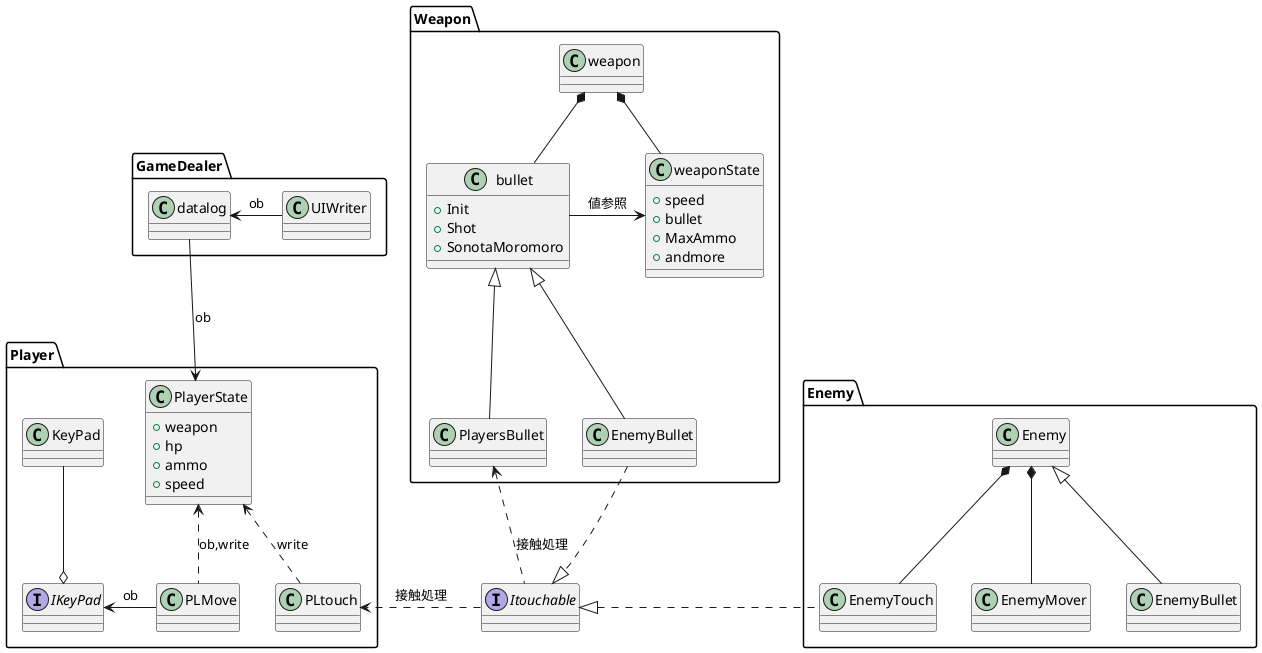 @startuml クラス図


package Player{
class PlayerState{
+weapon
+hp
+ammo
+speed
}

class PLMove
class PLtouch

interface IKeyPad
class KeyPad

KeyPad --o IKeyPad
IKeyPad <- PLMove : ob
PlayerState <.. PLMove : ob,write
PlayerState <.. PLtouch : write
}

interface Itouchable
Itouchable .> PLtouch : 接触処理


package Weapon{
    class weapon
    
    class bullet{
        +Init
        +Shot
        +SonotaMoromoro
    }
    
    class weaponState{
        +speed
        +bullet
        +MaxAmmo
        +andmore
    }

    class PlayersBullet
    weapon *-- bullet
    weapon *-- weaponState
    weaponState<-left- bullet : 値参照
    bullet <|-- EnemyBullet
    Itouchable <|.Up. EnemyBullet
    bullet <|-- PlayersBullet
    Itouchable .Up.> PlayersBullet :接触処理 

}



package Enemy{
    class EnemyMover
    class EnemyTouch
    class Enemy
    class EnemyBullet

    Enemy *-- EnemyTouch
    Enemy *-- EnemyMover
    Itouchable <|. EnemyTouch
    Enemy <|-- EnemyBullet 
}

package GameDealer{
    class datalog
    class UIWriter

    PlayerState <-Up- datalog : ob
    datalog <- UIWriter : ob

}

@enduml